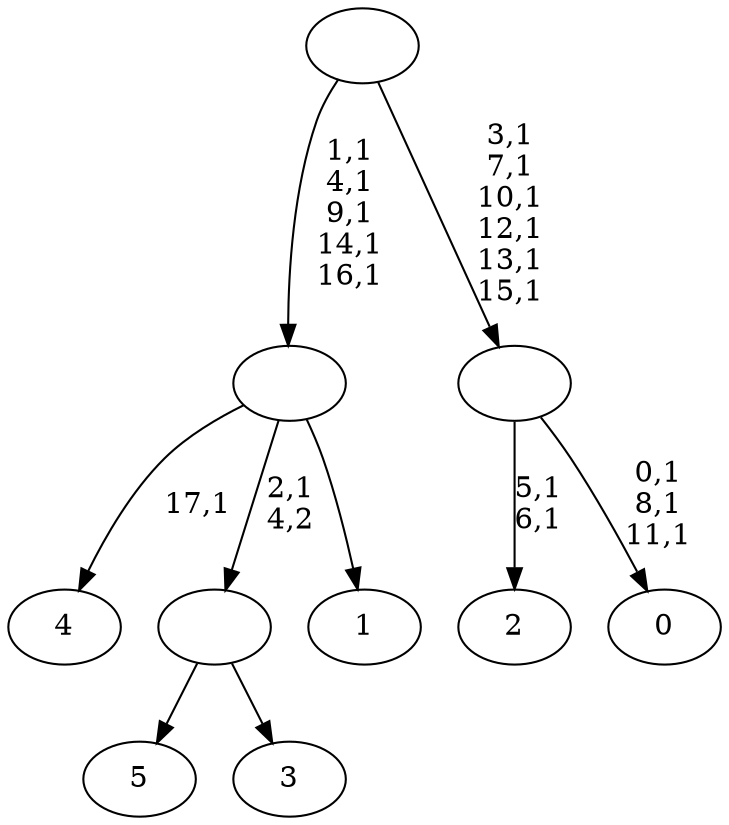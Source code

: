 digraph T {
	24 [label="5"]
	23 [label="4"]
	21 [label="3"]
	20 [label=""]
	19 [label="2"]
	16 [label="1"]
	15 [label=""]
	10 [label="0"]
	6 [label=""]
	0 [label=""]
	20 -> 24 [label=""]
	20 -> 21 [label=""]
	15 -> 23 [label="17,1"]
	15 -> 20 [label="2,1\n4,2"]
	15 -> 16 [label=""]
	6 -> 10 [label="0,1\n8,1\n11,1"]
	6 -> 19 [label="5,1\n6,1"]
	0 -> 6 [label="3,1\n7,1\n10,1\n12,1\n13,1\n15,1"]
	0 -> 15 [label="1,1\n4,1\n9,1\n14,1\n16,1"]
}
